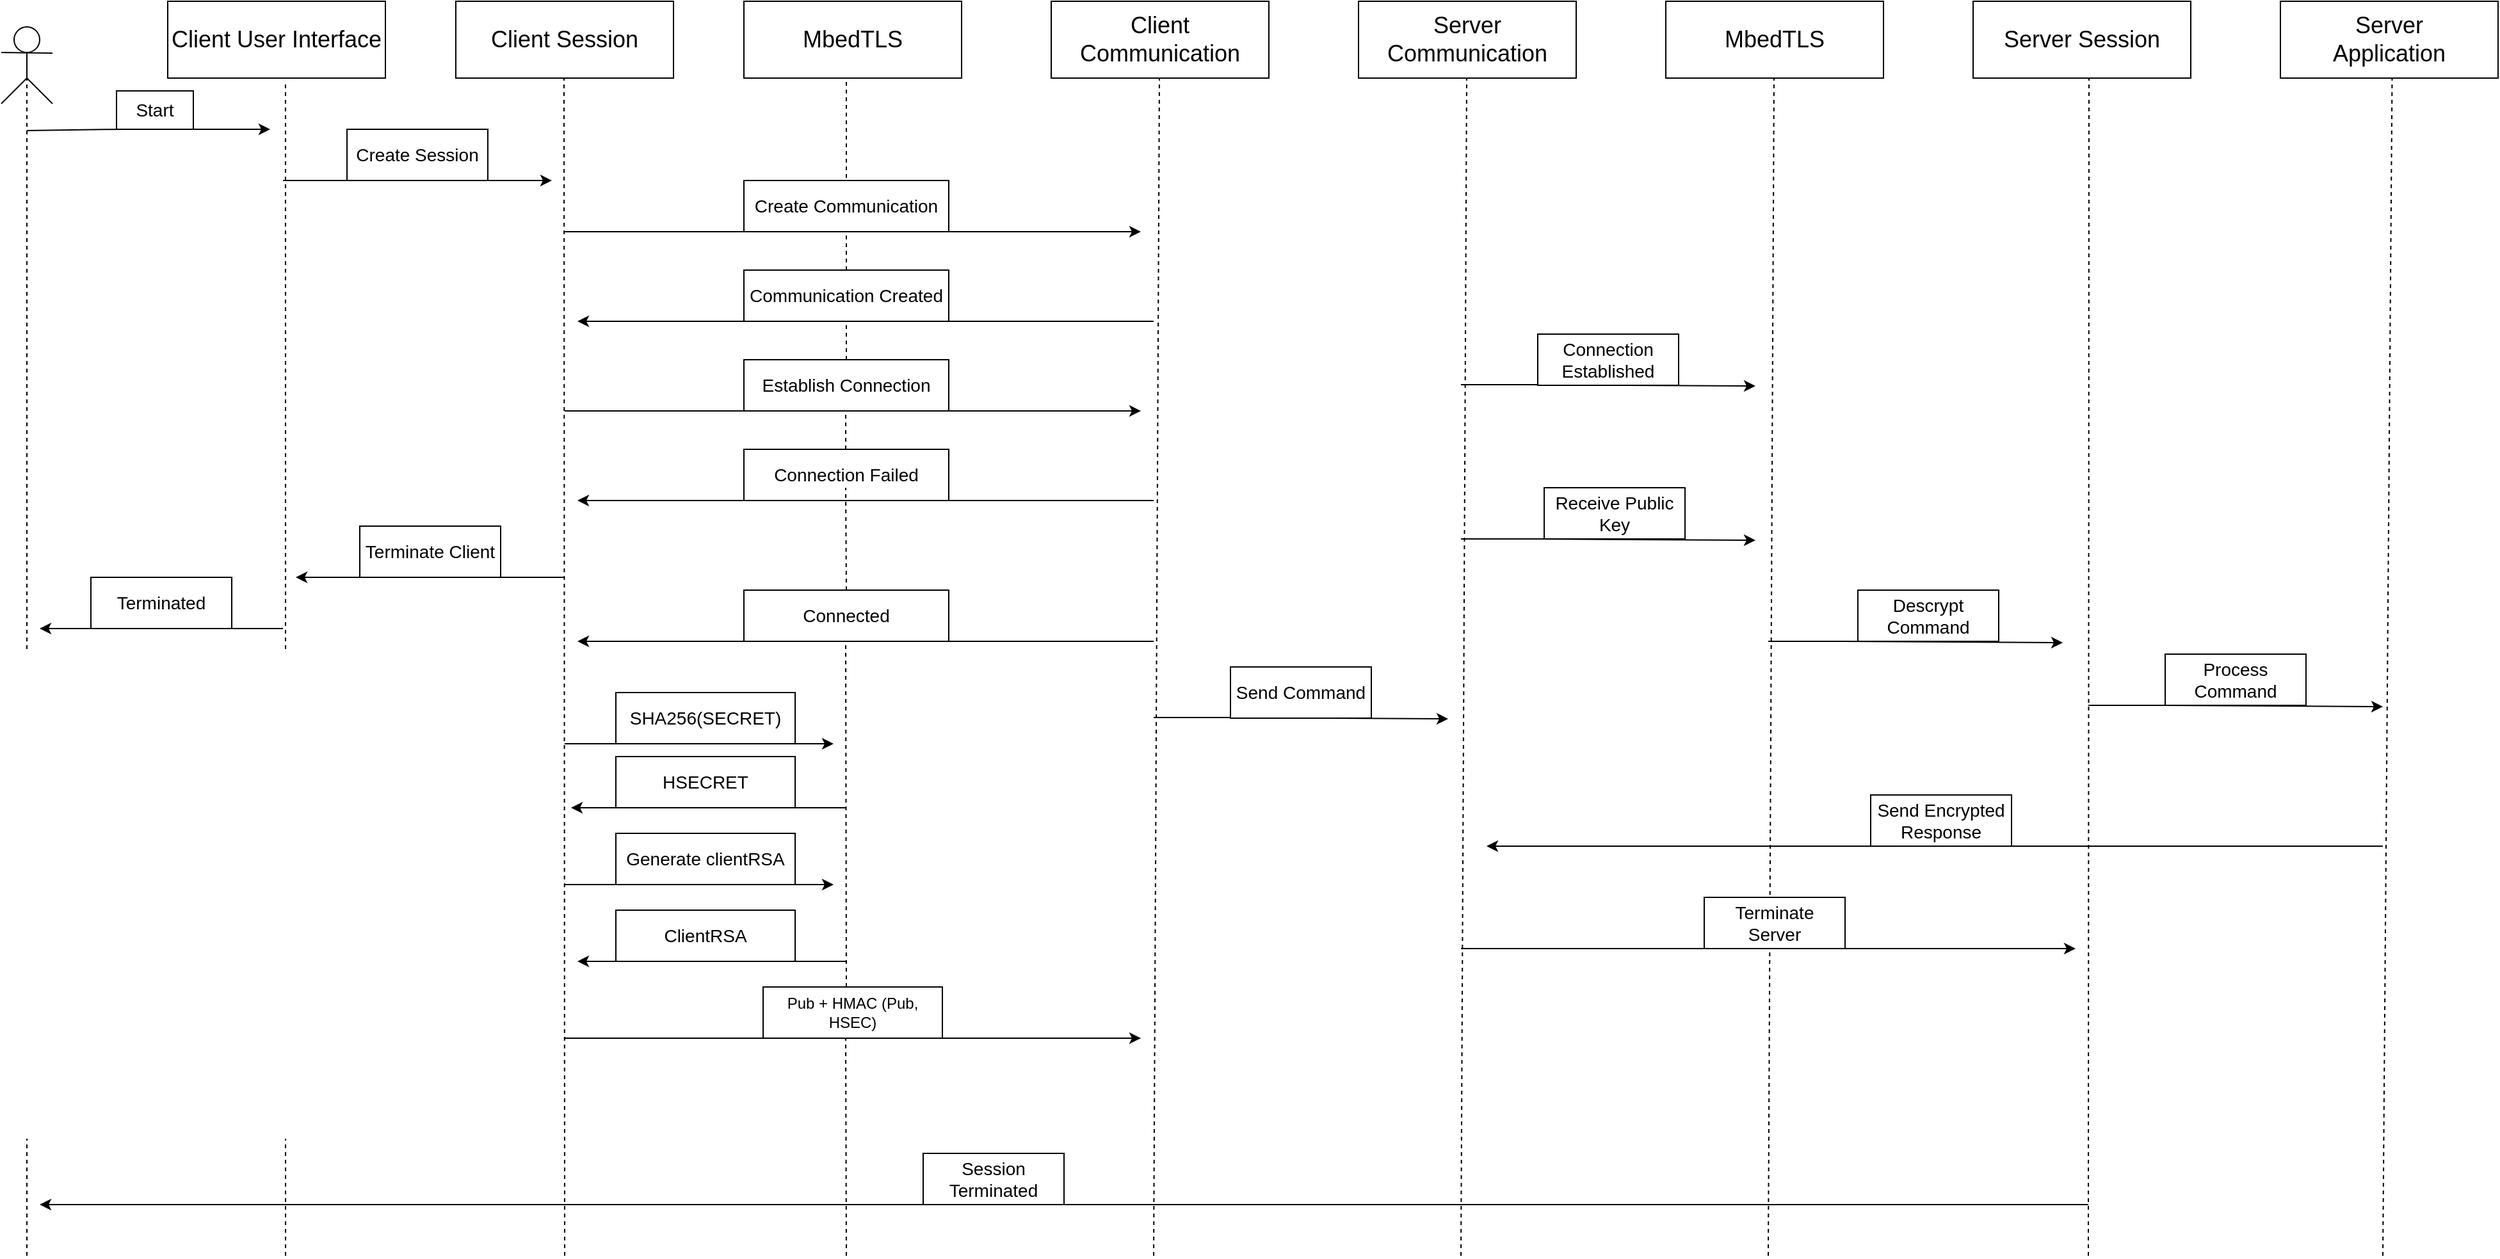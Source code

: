 <mxfile>
    <diagram id="zOqos-txQXJ23ppPBPeZ" name="Page-1">
        <mxGraphModel dx="3143" dy="1131" grid="1" gridSize="10" guides="1" tooltips="1" connect="1" arrows="1" fold="1" page="1" pageScale="1" pageWidth="850" pageHeight="1100" math="0" shadow="0">
            <root>
                <mxCell id="0"/>
                <mxCell id="1" parent="0"/>
                <mxCell id="19" style="edgeStyle=none;html=1;fontSize=14;" parent="1" edge="1">
                    <mxGeometry relative="1" as="geometry">
                        <mxPoint x="-760" y="121" as="sourcePoint"/>
                        <mxPoint x="-570" y="120" as="targetPoint"/>
                        <Array as="points">
                            <mxPoint x="-690" y="120"/>
                        </Array>
                    </mxGeometry>
                </mxCell>
                <mxCell id="28" value="&lt;font style=&quot;font-size: 18px;&quot;&gt;Client User Interface&lt;/font&gt;" style="whiteSpace=wrap;html=1;" parent="1" vertex="1">
                    <mxGeometry x="-650" y="20" width="170" height="60" as="geometry"/>
                </mxCell>
                <mxCell id="63" value="&lt;font style=&quot;font-size: 14px;&quot;&gt;Start&lt;/font&gt;" style="whiteSpace=wrap;html=1;" parent="1" vertex="1">
                    <mxGeometry x="-690" y="90" width="60" height="30" as="geometry"/>
                </mxCell>
                <mxCell id="65" value="&lt;font style=&quot;font-size: 18px;&quot;&gt;Client Session&lt;/font&gt;" style="whiteSpace=wrap;html=1;" parent="1" vertex="1">
                    <mxGeometry x="-425" y="20" width="170" height="60" as="geometry"/>
                </mxCell>
                <mxCell id="66" value="&lt;span style=&quot;font-size: 18px;&quot;&gt;MbedTLS&lt;/span&gt;" style="whiteSpace=wrap;html=1;" parent="1" vertex="1">
                    <mxGeometry x="-200" y="20" width="170" height="60" as="geometry"/>
                </mxCell>
                <mxCell id="67" value="&lt;span style=&quot;font-size: 18px;&quot;&gt;Client Communication&lt;/span&gt;" style="whiteSpace=wrap;html=1;" parent="1" vertex="1">
                    <mxGeometry x="40" y="20" width="170" height="60" as="geometry"/>
                </mxCell>
                <mxCell id="68" value="&lt;span style=&quot;font-size: 18px;&quot;&gt;Server Communication&lt;/span&gt;" style="whiteSpace=wrap;html=1;" parent="1" vertex="1">
                    <mxGeometry x="280" y="20" width="170" height="60" as="geometry"/>
                </mxCell>
                <mxCell id="69" value="&lt;span style=&quot;font-size: 18px;&quot;&gt;MbedTLS&lt;/span&gt;" style="whiteSpace=wrap;html=1;" parent="1" vertex="1">
                    <mxGeometry x="520" y="20" width="170" height="60" as="geometry"/>
                </mxCell>
                <mxCell id="70" value="&lt;font style=&quot;font-size: 14px;&quot;&gt;Create Session&lt;/font&gt;" style="whiteSpace=wrap;html=1;" parent="1" vertex="1">
                    <mxGeometry x="-510" y="120" width="110" height="40" as="geometry"/>
                </mxCell>
                <mxCell id="71" style="edgeStyle=none;html=1;exitX=1;exitY=0.5;exitDx=0;exitDy=0;fontSize=14;" parent="1" edge="1">
                    <mxGeometry relative="1" as="geometry">
                        <mxPoint x="-560" y="160" as="sourcePoint"/>
                        <mxPoint x="-350" y="160" as="targetPoint"/>
                        <Array as="points">
                            <mxPoint x="-510" y="160"/>
                        </Array>
                    </mxGeometry>
                </mxCell>
                <mxCell id="74" value="" style="endArrow=none;dashed=1;html=1;rounded=1;fontSize=14;targetPerimeterSpacing=0;entryX=0.541;entryY=1.033;entryDx=0;entryDy=0;entryPerimeter=0;" parent="1" target="28" edge="1">
                    <mxGeometry width="50" height="50" relative="1" as="geometry">
                        <mxPoint x="-558" y="1000" as="sourcePoint"/>
                        <mxPoint x="-560" y="150" as="targetPoint"/>
                    </mxGeometry>
                </mxCell>
                <mxCell id="75" value="" style="endArrow=none;dashed=1;html=1;rounded=1;fontSize=14;targetPerimeterSpacing=0;entryX=0.541;entryY=1.033;entryDx=0;entryDy=0;entryPerimeter=0;" parent="1" edge="1">
                    <mxGeometry width="50" height="50" relative="1" as="geometry">
                        <mxPoint x="-340" y="1000" as="sourcePoint"/>
                        <mxPoint x="-340.5" y="80.0" as="targetPoint"/>
                    </mxGeometry>
                </mxCell>
                <mxCell id="76" value="" style="endArrow=none;dashed=1;html=1;rounded=1;fontSize=14;targetPerimeterSpacing=0;startArrow=none;" parent="1" source="87" edge="1">
                    <mxGeometry width="50" height="50" relative="1" as="geometry">
                        <mxPoint x="-120" y="870" as="sourcePoint"/>
                        <mxPoint x="-120" y="80" as="targetPoint"/>
                    </mxGeometry>
                </mxCell>
                <mxCell id="77" value="" style="endArrow=none;dashed=1;html=1;rounded=1;fontSize=14;targetPerimeterSpacing=0;entryX=0.541;entryY=1.033;entryDx=0;entryDy=0;entryPerimeter=0;startArrow=none;" parent="1" edge="1">
                    <mxGeometry width="50" height="50" relative="1" as="geometry">
                        <mxPoint x="120" y="1000" as="sourcePoint"/>
                        <mxPoint x="124.5" y="80" as="targetPoint"/>
                    </mxGeometry>
                </mxCell>
                <mxCell id="78" value="" style="endArrow=none;dashed=1;html=1;rounded=1;fontSize=14;targetPerimeterSpacing=0;entryX=0.541;entryY=1.033;entryDx=0;entryDy=0;entryPerimeter=0;" parent="1" edge="1">
                    <mxGeometry width="50" height="50" relative="1" as="geometry">
                        <mxPoint x="360" y="1000" as="sourcePoint"/>
                        <mxPoint x="364.5" y="80" as="targetPoint"/>
                    </mxGeometry>
                </mxCell>
                <mxCell id="79" value="" style="endArrow=none;dashed=1;html=1;rounded=1;fontSize=14;targetPerimeterSpacing=0;entryX=0.541;entryY=1.033;entryDx=0;entryDy=0;entryPerimeter=0;" parent="1" edge="1">
                    <mxGeometry width="50" height="50" relative="1" as="geometry">
                        <mxPoint x="600" y="1000" as="sourcePoint"/>
                        <mxPoint x="604.5" y="80" as="targetPoint"/>
                    </mxGeometry>
                </mxCell>
                <mxCell id="80" style="edgeStyle=none;html=1;exitX=1;exitY=0.5;exitDx=0;exitDy=0;fontSize=14;" parent="1" edge="1">
                    <mxGeometry relative="1" as="geometry">
                        <mxPoint x="-340" y="470" as="sourcePoint"/>
                        <mxPoint x="-550" y="470" as="targetPoint"/>
                        <Array as="points">
                            <mxPoint x="-460" y="470"/>
                        </Array>
                    </mxGeometry>
                </mxCell>
                <mxCell id="81" value="&lt;font style=&quot;font-size: 14px;&quot;&gt;Terminate Client&lt;/font&gt;" style="whiteSpace=wrap;html=1;" parent="1" vertex="1">
                    <mxGeometry x="-500" y="430" width="110" height="40" as="geometry"/>
                </mxCell>
                <mxCell id="82" value="" style="endArrow=none;dashed=1;html=1;rounded=1;fontSize=14;targetPerimeterSpacing=0;entryX=0.541;entryY=1.033;entryDx=0;entryDy=0;entryPerimeter=0;" parent="1" edge="1">
                    <mxGeometry width="50" height="50" relative="1" as="geometry">
                        <mxPoint x="-760" y="1000" as="sourcePoint"/>
                        <mxPoint x="-760.0" y="80.0" as="targetPoint"/>
                        <Array as="points">
                            <mxPoint x="-760" y="360"/>
                        </Array>
                    </mxGeometry>
                </mxCell>
                <mxCell id="83" style="edgeStyle=none;html=1;exitX=1;exitY=0.5;exitDx=0;exitDy=0;fontSize=14;" parent="1" edge="1">
                    <mxGeometry relative="1" as="geometry">
                        <mxPoint x="-560" y="510" as="sourcePoint"/>
                        <mxPoint x="-750" y="510" as="targetPoint"/>
                        <Array as="points"/>
                    </mxGeometry>
                </mxCell>
                <mxCell id="84" value="&lt;font style=&quot;font-size: 14px;&quot;&gt;Terminated&lt;/font&gt;" style="whiteSpace=wrap;html=1;" parent="1" vertex="1">
                    <mxGeometry x="-710" y="470" width="110" height="40" as="geometry"/>
                </mxCell>
                <mxCell id="85" style="edgeStyle=none;html=1;exitX=1;exitY=0.5;exitDx=0;exitDy=0;fontSize=14;" parent="1" edge="1">
                    <mxGeometry relative="1" as="geometry">
                        <mxPoint x="-340" y="200" as="sourcePoint"/>
                        <mxPoint x="110" y="200" as="targetPoint"/>
                        <Array as="points">
                            <mxPoint x="-290" y="200"/>
                        </Array>
                    </mxGeometry>
                </mxCell>
                <mxCell id="86" value="&lt;font style=&quot;font-size: 14px;&quot;&gt;Create Communication&lt;/font&gt;" style="whiteSpace=wrap;html=1;" parent="1" vertex="1">
                    <mxGeometry x="-200" y="160" width="160" height="40" as="geometry"/>
                </mxCell>
                <mxCell id="89" value="" style="endArrow=classic;html=1;rounded=1;fontSize=14;targetPerimeterSpacing=0;" parent="1" edge="1">
                    <mxGeometry width="50" height="50" relative="1" as="geometry">
                        <mxPoint x="120" y="270" as="sourcePoint"/>
                        <mxPoint x="-330" y="270" as="targetPoint"/>
                        <Array as="points">
                            <mxPoint x="-100" y="270"/>
                        </Array>
                    </mxGeometry>
                </mxCell>
                <mxCell id="90" style="edgeStyle=none;html=1;exitX=1;exitY=0.5;exitDx=0;exitDy=0;fontSize=14;" parent="1" edge="1">
                    <mxGeometry relative="1" as="geometry">
                        <mxPoint x="-340" y="340" as="sourcePoint"/>
                        <mxPoint x="110" y="340" as="targetPoint"/>
                        <Array as="points">
                            <mxPoint x="-290" y="340"/>
                        </Array>
                    </mxGeometry>
                </mxCell>
                <mxCell id="92" value="&lt;font style=&quot;font-size: 14px;&quot;&gt;Establish Connection&lt;/font&gt;" style="whiteSpace=wrap;html=1;" parent="1" vertex="1">
                    <mxGeometry x="-200" y="300" width="160" height="40" as="geometry"/>
                </mxCell>
                <mxCell id="87" value="&lt;font style=&quot;font-size: 14px;&quot;&gt;Communication Created&lt;/font&gt;" style="whiteSpace=wrap;html=1;" parent="1" vertex="1">
                    <mxGeometry x="-200" y="230" width="160" height="40" as="geometry"/>
                </mxCell>
                <mxCell id="94" value="&lt;font style=&quot;font-size: 14px;&quot;&gt;Connection Failed&lt;/font&gt;" style="whiteSpace=wrap;html=1;" parent="1" vertex="1">
                    <mxGeometry x="-200" y="370" width="160" height="40" as="geometry"/>
                </mxCell>
                <mxCell id="95" value="" style="endArrow=classic;html=1;rounded=1;fontSize=14;targetPerimeterSpacing=0;" parent="1" edge="1">
                    <mxGeometry width="50" height="50" relative="1" as="geometry">
                        <mxPoint x="120" y="410" as="sourcePoint"/>
                        <mxPoint x="-330" y="410" as="targetPoint"/>
                        <Array as="points">
                            <mxPoint x="-100" y="410"/>
                        </Array>
                    </mxGeometry>
                </mxCell>
                <mxCell id="96" value="&lt;font style=&quot;font-size: 14px;&quot;&gt;Connected&lt;/font&gt;" style="whiteSpace=wrap;html=1;" parent="1" vertex="1">
                    <mxGeometry x="-200" y="480" width="160" height="40" as="geometry"/>
                </mxCell>
                <mxCell id="97" value="" style="endArrow=classic;html=1;rounded=1;fontSize=14;targetPerimeterSpacing=0;" parent="1" edge="1">
                    <mxGeometry width="50" height="50" relative="1" as="geometry">
                        <mxPoint x="120" y="520" as="sourcePoint"/>
                        <mxPoint x="-330" y="520" as="targetPoint"/>
                        <Array as="points">
                            <mxPoint x="-100" y="520"/>
                        </Array>
                    </mxGeometry>
                </mxCell>
                <mxCell id="98" style="edgeStyle=none;html=1;exitX=1;exitY=0.5;exitDx=0;exitDy=0;fontSize=14;" parent="1" edge="1">
                    <mxGeometry relative="1" as="geometry">
                        <mxPoint x="-340" y="600" as="sourcePoint"/>
                        <mxPoint x="-130" y="600" as="targetPoint"/>
                        <Array as="points">
                            <mxPoint x="-290" y="600"/>
                        </Array>
                    </mxGeometry>
                </mxCell>
                <mxCell id="99" value="&lt;font style=&quot;font-size: 14px;&quot;&gt;SHA256(SECRET)&lt;/font&gt;" style="whiteSpace=wrap;html=1;" parent="1" vertex="1">
                    <mxGeometry x="-300" y="560" width="140" height="40" as="geometry"/>
                </mxCell>
                <mxCell id="100" style="edgeStyle=none;html=1;fontSize=14;" parent="1" edge="1">
                    <mxGeometry relative="1" as="geometry">
                        <mxPoint x="-120" y="650" as="sourcePoint"/>
                        <mxPoint x="-335" y="650" as="targetPoint"/>
                        <Array as="points">
                            <mxPoint x="-175" y="650"/>
                            <mxPoint x="-245" y="650"/>
                        </Array>
                    </mxGeometry>
                </mxCell>
                <mxCell id="101" value="&lt;font style=&quot;font-size: 14px;&quot;&gt;HSECRET&lt;/font&gt;" style="whiteSpace=wrap;html=1;" parent="1" vertex="1">
                    <mxGeometry x="-300" y="610" width="140" height="40" as="geometry"/>
                </mxCell>
                <mxCell id="102" style="edgeStyle=none;html=1;exitX=1;exitY=0.5;exitDx=0;exitDy=0;fontSize=14;" parent="1" edge="1">
                    <mxGeometry relative="1" as="geometry">
                        <mxPoint x="-340" y="710" as="sourcePoint"/>
                        <mxPoint x="-130" y="710" as="targetPoint"/>
                        <Array as="points">
                            <mxPoint x="-290" y="710"/>
                        </Array>
                    </mxGeometry>
                </mxCell>
                <mxCell id="103" value="&lt;font style=&quot;font-size: 14px;&quot;&gt;Generate clientRSA&lt;/font&gt;" style="whiteSpace=wrap;html=1;" parent="1" vertex="1">
                    <mxGeometry x="-300" y="670" width="140" height="40" as="geometry"/>
                </mxCell>
                <mxCell id="104" style="edgeStyle=none;html=1;fontSize=14;" parent="1" edge="1">
                    <mxGeometry relative="1" as="geometry">
                        <mxPoint x="-120" y="770" as="sourcePoint"/>
                        <mxPoint x="-330" y="770" as="targetPoint"/>
                        <Array as="points">
                            <mxPoint x="-170" y="770"/>
                            <mxPoint x="-240" y="770"/>
                        </Array>
                    </mxGeometry>
                </mxCell>
                <mxCell id="105" value="&lt;span style=&quot;font-size: 14px;&quot;&gt;ClientRSA&lt;/span&gt;" style="whiteSpace=wrap;html=1;" parent="1" vertex="1">
                    <mxGeometry x="-300" y="730" width="140" height="40" as="geometry"/>
                </mxCell>
                <mxCell id="107" style="edgeStyle=none;html=1;fontSize=14;" parent="1" edge="1">
                    <mxGeometry relative="1" as="geometry">
                        <mxPoint x="-340" y="830" as="sourcePoint"/>
                        <mxPoint x="110" y="830" as="targetPoint"/>
                        <Array as="points">
                            <mxPoint x="-285" y="830"/>
                        </Array>
                    </mxGeometry>
                </mxCell>
                <mxCell id="108" value="Pub + HMAC (Pub, HSEC)" style="whiteSpace=wrap;html=1;" parent="1" vertex="1">
                    <mxGeometry x="-185" y="790" width="140" height="40" as="geometry"/>
                </mxCell>
                <mxCell id="116" value="" style="endArrow=none;html=1;" edge="1" parent="1">
                    <mxGeometry width="50" height="50" relative="1" as="geometry">
                        <mxPoint x="-780" y="100" as="sourcePoint"/>
                        <mxPoint x="-760" y="80" as="targetPoint"/>
                    </mxGeometry>
                </mxCell>
                <mxCell id="117" value="" style="endArrow=none;html=1;" edge="1" parent="1">
                    <mxGeometry width="50" height="50" relative="1" as="geometry">
                        <mxPoint x="-760" y="80" as="sourcePoint"/>
                        <mxPoint x="-740" y="100" as="targetPoint"/>
                    </mxGeometry>
                </mxCell>
                <mxCell id="118" value="" style="endArrow=none;html=1;" edge="1" parent="1">
                    <mxGeometry width="50" height="50" relative="1" as="geometry">
                        <mxPoint x="-760" y="80" as="sourcePoint"/>
                        <mxPoint x="-760" y="60" as="targetPoint"/>
                    </mxGeometry>
                </mxCell>
                <mxCell id="119" value="" style="endArrow=none;html=1;" edge="1" parent="1">
                    <mxGeometry width="50" height="50" relative="1" as="geometry">
                        <mxPoint x="-780" y="60" as="sourcePoint"/>
                        <mxPoint x="-740" y="60.5" as="targetPoint"/>
                    </mxGeometry>
                </mxCell>
                <mxCell id="120" value="" style="ellipse;whiteSpace=wrap;html=1;aspect=fixed;" vertex="1" parent="1">
                    <mxGeometry x="-770" y="40" width="20" height="20" as="geometry"/>
                </mxCell>
                <mxCell id="130" value="" style="endArrow=none;dashed=1;html=1;exitX=0.5;exitY=0;exitDx=0;exitDy=0;" edge="1" parent="1" source="92">
                    <mxGeometry width="50" height="50" relative="1" as="geometry">
                        <mxPoint x="-140" y="290" as="sourcePoint"/>
                        <mxPoint x="-120" y="270" as="targetPoint"/>
                    </mxGeometry>
                </mxCell>
                <mxCell id="132" value="" style="endArrow=none;dashed=1;html=1;exitX=0.5;exitY=0;exitDx=0;exitDy=0;" edge="1" parent="1" source="96">
                    <mxGeometry width="50" height="50" relative="1" as="geometry">
                        <mxPoint x="-120.5" y="430" as="sourcePoint"/>
                        <mxPoint x="-120.5" y="400" as="targetPoint"/>
                    </mxGeometry>
                </mxCell>
                <mxCell id="133" value="" style="endArrow=none;dashed=1;html=1;exitX=0.5;exitY=0;exitDx=0;exitDy=0;" edge="1" parent="1">
                    <mxGeometry width="50" height="50" relative="1" as="geometry">
                        <mxPoint x="-120.5" y="370" as="sourcePoint"/>
                        <mxPoint x="-120.5" y="340" as="targetPoint"/>
                    </mxGeometry>
                </mxCell>
                <mxCell id="135" value="" style="endArrow=none;dashed=1;html=1;" edge="1" parent="1">
                    <mxGeometry width="50" height="50" relative="1" as="geometry">
                        <mxPoint x="-120" y="790" as="sourcePoint"/>
                        <mxPoint x="-120.5" y="520" as="targetPoint"/>
                    </mxGeometry>
                </mxCell>
                <mxCell id="136" style="edgeStyle=none;html=1;exitX=1;exitY=0.5;exitDx=0;exitDy=0;fontSize=14;" parent="1" edge="1">
                    <mxGeometry relative="1" as="geometry">
                        <mxPoint x="120" y="579.5" as="sourcePoint"/>
                        <mxPoint x="350" y="580.5" as="targetPoint"/>
                        <Array as="points">
                            <mxPoint x="170" y="579.5"/>
                        </Array>
                    </mxGeometry>
                </mxCell>
                <mxCell id="140" value="&lt;font style=&quot;font-size: 14px;&quot;&gt;Send Command&lt;/font&gt;" style="whiteSpace=wrap;html=1;" parent="1" vertex="1">
                    <mxGeometry x="180" y="540" width="110" height="40" as="geometry"/>
                </mxCell>
                <mxCell id="145" value="&lt;span style=&quot;font-size: 18px;&quot;&gt;Server Session&lt;/span&gt;" style="whiteSpace=wrap;html=1;" vertex="1" parent="1">
                    <mxGeometry x="760" y="20" width="170" height="60" as="geometry"/>
                </mxCell>
                <mxCell id="146" value="&lt;span style=&quot;font-size: 18px;&quot;&gt;Server &lt;br&gt;Application&lt;/span&gt;" style="whiteSpace=wrap;html=1;" vertex="1" parent="1">
                    <mxGeometry x="1000" y="20" width="170" height="60" as="geometry"/>
                </mxCell>
                <mxCell id="147" value="" style="endArrow=none;dashed=1;html=1;rounded=1;fontSize=14;targetPerimeterSpacing=0;entryX=0.541;entryY=1.033;entryDx=0;entryDy=0;entryPerimeter=0;" edge="1" parent="1">
                    <mxGeometry width="50" height="50" relative="1" as="geometry">
                        <mxPoint x="850" y="1000" as="sourcePoint"/>
                        <mxPoint x="850.5" y="80" as="targetPoint"/>
                    </mxGeometry>
                </mxCell>
                <mxCell id="148" value="" style="endArrow=none;dashed=1;html=1;rounded=1;fontSize=14;targetPerimeterSpacing=0;entryX=0.541;entryY=1.033;entryDx=0;entryDy=0;entryPerimeter=0;" edge="1" parent="1">
                    <mxGeometry width="50" height="50" relative="1" as="geometry">
                        <mxPoint x="1080" y="1000" as="sourcePoint"/>
                        <mxPoint x="1087.25" y="80" as="targetPoint"/>
                    </mxGeometry>
                </mxCell>
                <mxCell id="149" style="edgeStyle=none;html=1;exitX=1;exitY=0.5;exitDx=0;exitDy=0;fontSize=14;" edge="1" parent="1">
                    <mxGeometry relative="1" as="geometry">
                        <mxPoint x="850" y="570" as="sourcePoint"/>
                        <mxPoint x="1080" y="571" as="targetPoint"/>
                        <Array as="points">
                            <mxPoint x="900" y="570"/>
                        </Array>
                    </mxGeometry>
                </mxCell>
                <mxCell id="150" value="&lt;font style=&quot;font-size: 14px;&quot;&gt;Process Command&lt;/font&gt;" style="whiteSpace=wrap;html=1;" vertex="1" parent="1">
                    <mxGeometry x="910" y="530" width="110" height="40" as="geometry"/>
                </mxCell>
                <mxCell id="151" style="edgeStyle=none;html=1;exitX=1;exitY=0.5;exitDx=0;exitDy=0;fontSize=14;" edge="1" parent="1">
                    <mxGeometry relative="1" as="geometry">
                        <mxPoint x="360" y="319.5" as="sourcePoint"/>
                        <mxPoint x="590" y="320.5" as="targetPoint"/>
                        <Array as="points">
                            <mxPoint x="410" y="319.5"/>
                        </Array>
                    </mxGeometry>
                </mxCell>
                <mxCell id="152" value="&lt;font style=&quot;font-size: 14px;&quot;&gt;Connection Established&lt;/font&gt;" style="whiteSpace=wrap;html=1;" vertex="1" parent="1">
                    <mxGeometry x="420" y="280" width="110" height="40" as="geometry"/>
                </mxCell>
                <mxCell id="153" style="edgeStyle=none;html=1;exitX=1;exitY=0.5;exitDx=0;exitDy=0;fontSize=14;" edge="1" parent="1">
                    <mxGeometry relative="1" as="geometry">
                        <mxPoint x="600" y="520" as="sourcePoint"/>
                        <mxPoint x="830" y="521" as="targetPoint"/>
                        <Array as="points">
                            <mxPoint x="650" y="520"/>
                        </Array>
                    </mxGeometry>
                </mxCell>
                <mxCell id="154" value="&lt;font style=&quot;font-size: 14px;&quot;&gt;Descrypt Command&lt;/font&gt;" style="whiteSpace=wrap;html=1;" vertex="1" parent="1">
                    <mxGeometry x="670" y="480" width="110" height="40" as="geometry"/>
                </mxCell>
                <mxCell id="155" value="" style="endArrow=classic;html=1;rounded=1;fontSize=14;targetPerimeterSpacing=0;" edge="1" parent="1">
                    <mxGeometry width="50" height="50" relative="1" as="geometry">
                        <mxPoint x="1080" y="680" as="sourcePoint"/>
                        <mxPoint x="380" y="680" as="targetPoint"/>
                        <Array as="points">
                            <mxPoint x="860" y="680"/>
                        </Array>
                    </mxGeometry>
                </mxCell>
                <mxCell id="156" value="&lt;font style=&quot;font-size: 14px;&quot;&gt;Send Encrypted Response&lt;/font&gt;" style="whiteSpace=wrap;html=1;" vertex="1" parent="1">
                    <mxGeometry x="680" y="640" width="110" height="40" as="geometry"/>
                </mxCell>
                <mxCell id="157" style="edgeStyle=none;html=1;exitX=1;exitY=0.5;exitDx=0;exitDy=0;fontSize=14;" edge="1" parent="1">
                    <mxGeometry relative="1" as="geometry">
                        <mxPoint x="360" y="760" as="sourcePoint"/>
                        <mxPoint x="840" y="760" as="targetPoint"/>
                        <Array as="points">
                            <mxPoint x="410" y="760"/>
                        </Array>
                    </mxGeometry>
                </mxCell>
                <mxCell id="158" value="&lt;font style=&quot;font-size: 14px;&quot;&gt;Terminate &lt;br&gt;Server&lt;/font&gt;" style="whiteSpace=wrap;html=1;" vertex="1" parent="1">
                    <mxGeometry x="550" y="720" width="110" height="40" as="geometry"/>
                </mxCell>
                <mxCell id="159" value="" style="endArrow=none;dashed=1;html=1;" edge="1" parent="1">
                    <mxGeometry width="50" height="50" relative="1" as="geometry">
                        <mxPoint x="-120" y="1000" as="sourcePoint"/>
                        <mxPoint x="-120.5" y="830" as="targetPoint"/>
                    </mxGeometry>
                </mxCell>
                <mxCell id="160" style="edgeStyle=none;html=1;exitX=1;exitY=0.5;exitDx=0;exitDy=0;fontSize=14;" edge="1" parent="1">
                    <mxGeometry relative="1" as="geometry">
                        <mxPoint x="360" y="440" as="sourcePoint"/>
                        <mxPoint x="590" y="441" as="targetPoint"/>
                        <Array as="points">
                            <mxPoint x="410" y="440"/>
                        </Array>
                    </mxGeometry>
                </mxCell>
                <mxCell id="161" value="&lt;font style=&quot;font-size: 14px;&quot;&gt;Receive Public Key&lt;/font&gt;" style="whiteSpace=wrap;html=1;" vertex="1" parent="1">
                    <mxGeometry x="425" y="400" width="110" height="40" as="geometry"/>
                </mxCell>
                <mxCell id="162" value="" style="endArrow=classic;html=1;rounded=1;fontSize=14;targetPerimeterSpacing=0;" edge="1" parent="1">
                    <mxGeometry width="50" height="50" relative="1" as="geometry">
                        <mxPoint x="850" y="960" as="sourcePoint"/>
                        <mxPoint x="-750" y="960" as="targetPoint"/>
                        <Array as="points">
                            <mxPoint x="630" y="960"/>
                        </Array>
                    </mxGeometry>
                </mxCell>
                <mxCell id="163" value="&lt;span style=&quot;font-size: 14px;&quot;&gt;Session Terminated&lt;/span&gt;" style="whiteSpace=wrap;html=1;" vertex="1" parent="1">
                    <mxGeometry x="-60" y="920" width="110" height="40" as="geometry"/>
                </mxCell>
            </root>
        </mxGraphModel>
    </diagram>
</mxfile>